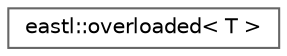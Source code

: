 digraph "类继承关系图"
{
 // LATEX_PDF_SIZE
  bgcolor="transparent";
  edge [fontname=Helvetica,fontsize=10,labelfontname=Helvetica,labelfontsize=10];
  node [fontname=Helvetica,fontsize=10,shape=box,height=0.2,width=0.4];
  rankdir="LR";
  Node0 [id="Node000000",label="eastl::overloaded\< T \>",height=0.2,width=0.4,color="grey40", fillcolor="white", style="filled",URL="$structeastl_1_1overloaded.html",tooltip=" "];
}

